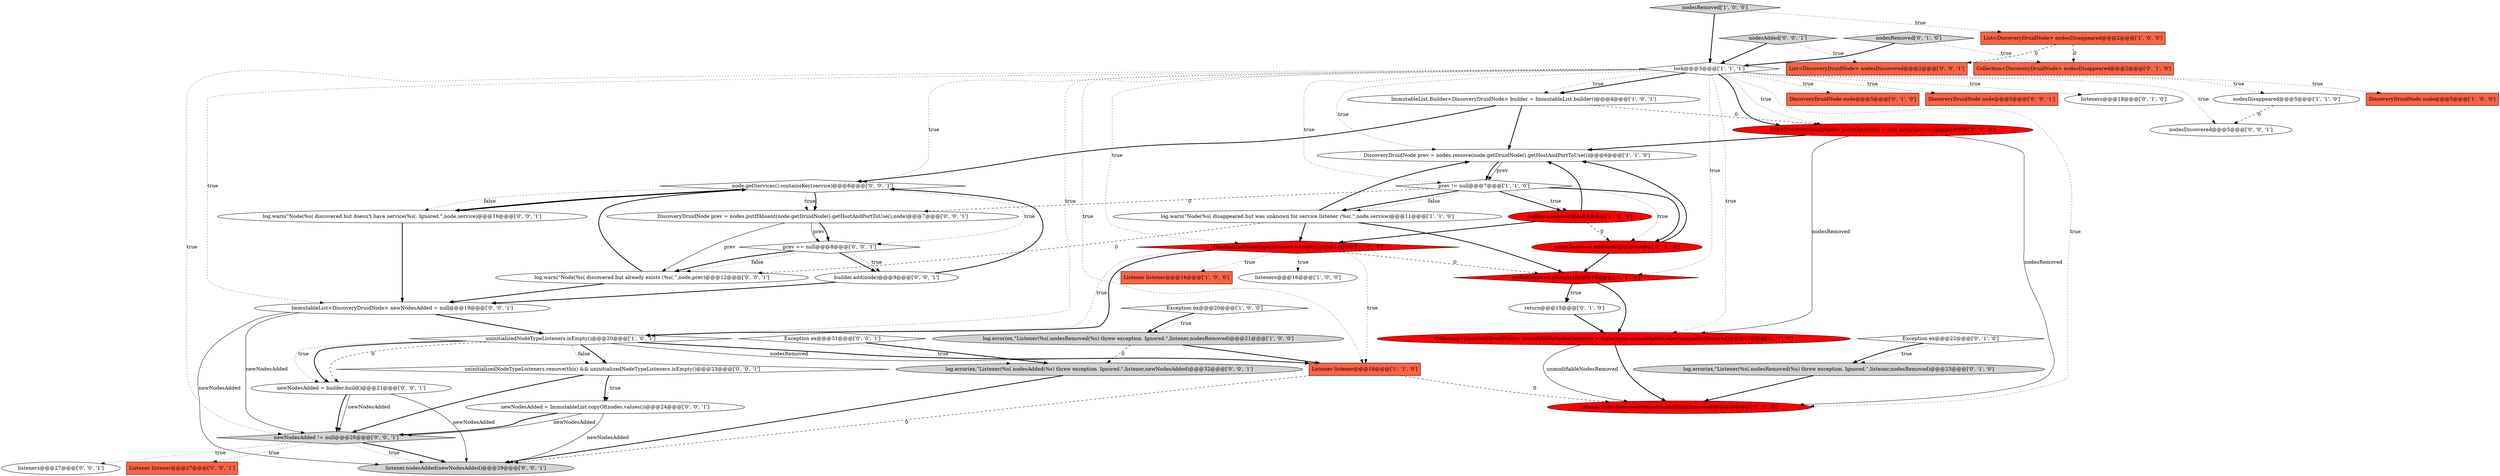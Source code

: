 digraph {
10 [style = filled, label = "log.error(ex,\"Listener(%s(.nodesRemoved(%s) threw exception. Ignored.\",listener,nodesRemoved)@@@21@@@['1', '0', '0']", fillcolor = lightgray, shape = ellipse image = "AAA0AAABBB1BBB"];
29 [style = filled, label = "uninitializedNodeTypeListeners.remove(this) && uninitializedNodeTypeListeners.isEmpty()@@@23@@@['0', '0', '1']", fillcolor = white, shape = diamond image = "AAA0AAABBB3BBB"];
37 [style = filled, label = "newNodesAdded = builder.build()@@@21@@@['0', '0', '1']", fillcolor = white, shape = ellipse image = "AAA0AAABBB3BBB"];
30 [style = filled, label = "listeners@@@27@@@['0', '0', '1']", fillcolor = white, shape = ellipse image = "AAA0AAABBB3BBB"];
22 [style = filled, label = "Exception ex@@@22@@@['0', '1', '0']", fillcolor = white, shape = diamond image = "AAA0AAABBB2BBB"];
44 [style = filled, label = "node.getServices().containsKey(service)@@@6@@@['0', '0', '1']", fillcolor = white, shape = diamond image = "AAA0AAABBB3BBB"];
6 [style = filled, label = "log.warn(\"Node(%s( disappeared but was unknown for service listener (%s(.\",node,service)@@@11@@@['1', '1', '0']", fillcolor = white, shape = ellipse image = "AAA0AAABBB1BBB"];
26 [style = filled, label = "DiscoveryDruidNode node@@@5@@@['0', '1', '0']", fillcolor = tomato, shape = box image = "AAA0AAABBB2BBB"];
46 [style = filled, label = "nodesAdded['0', '0', '1']", fillcolor = lightgray, shape = diamond image = "AAA0AAABBB3BBB"];
18 [style = filled, label = "Collection<DiscoveryDruidNode> nodesDisappeared@@@2@@@['0', '1', '0']", fillcolor = tomato, shape = box image = "AAA1AAABBB2BBB"];
4 [style = filled, label = "DiscoveryDruidNode prev = nodes.remove(node.getDruidNode().getHostAndPortToUse())@@@6@@@['1', '1', '0']", fillcolor = white, shape = ellipse image = "AAA0AAABBB1BBB"];
5 [style = filled, label = "builder.add(node)@@@8@@@['1', '0', '0']", fillcolor = red, shape = ellipse image = "AAA1AAABBB1BBB"];
31 [style = filled, label = "prev == null@@@8@@@['0', '0', '1']", fillcolor = white, shape = diamond image = "AAA0AAABBB3BBB"];
12 [style = filled, label = "Listener listener@@@16@@@['1', '0', '0']", fillcolor = tomato, shape = box image = "AAA0AAABBB1BBB"];
36 [style = filled, label = "newNodesAdded != null@@@26@@@['0', '0', '1']", fillcolor = lightgray, shape = diamond image = "AAA0AAABBB3BBB"];
45 [style = filled, label = "log.error(ex,\"Listener(%s(.nodesAdded(%s) threw exception. Ignored.\",listener,newNodesAdded)@@@32@@@['0', '0', '1']", fillcolor = lightgray, shape = ellipse image = "AAA0AAABBB3BBB"];
2 [style = filled, label = "Exception ex@@@20@@@['1', '0', '0']", fillcolor = white, shape = diamond image = "AAA0AAABBB1BBB"];
39 [style = filled, label = "Listener listener@@@27@@@['0', '0', '1']", fillcolor = tomato, shape = box image = "AAA0AAABBB3BBB"];
7 [style = filled, label = "ImmutableList.Builder<DiscoveryDruidNode> builder = ImmutableList.builder()@@@4@@@['1', '0', '1']", fillcolor = white, shape = ellipse image = "AAA0AAABBB1BBB"];
34 [style = filled, label = "DiscoveryDruidNode node@@@5@@@['0', '0', '1']", fillcolor = tomato, shape = box image = "AAA0AAABBB3BBB"];
1 [style = filled, label = "List<DiscoveryDruidNode> nodesDisappeared@@@2@@@['1', '0', '0']", fillcolor = tomato, shape = box image = "AAA1AAABBB1BBB"];
9 [style = filled, label = "lock@@@3@@@['1', '1', '1']", fillcolor = white, shape = diamond image = "AAA0AAABBB1BBB"];
17 [style = filled, label = "listeners@@@18@@@['0', '1', '0']", fillcolor = white, shape = ellipse image = "AAA0AAABBB2BBB"];
19 [style = filled, label = "Collection<DiscoveryDruidNode> unmodifiableNodesRemoved = Collections.unmodifiableCollection(nodesRemoved)@@@17@@@['0', '1', '0']", fillcolor = red, shape = ellipse image = "AAA1AAABBB2BBB"];
38 [style = filled, label = "builder.add(node)@@@9@@@['0', '0', '1']", fillcolor = white, shape = ellipse image = "AAA0AAABBB3BBB"];
14 [style = filled, label = "nodesDisappeared@@@5@@@['1', '1', '0']", fillcolor = white, shape = ellipse image = "AAA0AAABBB1BBB"];
11 [style = filled, label = "uninitializedNodeTypeListeners.isEmpty()@@@20@@@['1', '0', '1']", fillcolor = white, shape = diamond image = "AAA0AAABBB1BBB"];
13 [style = filled, label = "DiscoveryDruidNode node@@@5@@@['1', '0', '0']", fillcolor = tomato, shape = box image = "AAA0AAABBB1BBB"];
24 [style = filled, label = "log.error(ex,\"Listener(%s(.nodesRemoved(%s) threw exception. Ignored.\",listener,nodesRemoved)@@@23@@@['0', '1', '0']", fillcolor = lightgray, shape = ellipse image = "AAA0AAABBB2BBB"];
23 [style = filled, label = "return@@@15@@@['0', '1', '0']", fillcolor = white, shape = ellipse image = "AAA0AAABBB2BBB"];
28 [style = filled, label = "nodesRemoved.add(node)@@@8@@@['0', '1', '0']", fillcolor = red, shape = ellipse image = "AAA1AAABBB2BBB"];
48 [style = filled, label = "nodesDiscovered@@@5@@@['0', '0', '1']", fillcolor = white, shape = ellipse image = "AAA0AAABBB3BBB"];
0 [style = filled, label = "nodesRemoved['1', '0', '0']", fillcolor = lightgray, shape = diamond image = "AAA0AAABBB1BBB"];
32 [style = filled, label = "log.warn(\"Node(%s( discovered but already exists (%s(.\",node,prev)@@@12@@@['0', '0', '1']", fillcolor = white, shape = ellipse image = "AAA0AAABBB3BBB"];
35 [style = filled, label = "newNodesAdded = ImmutableList.copyOf(nodes.values())@@@24@@@['0', '0', '1']", fillcolor = white, shape = ellipse image = "AAA0AAABBB3BBB"];
41 [style = filled, label = "List<DiscoveryDruidNode> nodesDiscovered@@@2@@@['0', '0', '1']", fillcolor = tomato, shape = box image = "AAA0AAABBB3BBB"];
40 [style = filled, label = "listener.nodesAdded(newNodesAdded)@@@29@@@['0', '0', '1']", fillcolor = lightgray, shape = ellipse image = "AAA0AAABBB3BBB"];
43 [style = filled, label = "Exception ex@@@31@@@['0', '0', '1']", fillcolor = white, shape = diamond image = "AAA0AAABBB3BBB"];
47 [style = filled, label = "DiscoveryDruidNode prev = nodes.putIfAbsent(node.getDruidNode().getHostAndPortToUse(),node)@@@7@@@['0', '0', '1']", fillcolor = white, shape = ellipse image = "AAA0AAABBB3BBB"];
21 [style = filled, label = "nodesRemoved.isEmpty()@@@14@@@['0', '1', '0']", fillcolor = red, shape = diamond image = "AAA1AAABBB2BBB"];
25 [style = filled, label = "listener.nodesRemoved(unmodifiableNodesRemoved)@@@20@@@['0', '1', '0']", fillcolor = red, shape = ellipse image = "AAA1AAABBB2BBB"];
33 [style = filled, label = "ImmutableList<DiscoveryDruidNode> newNodesAdded = null@@@19@@@['0', '0', '1']", fillcolor = white, shape = ellipse image = "AAA0AAABBB3BBB"];
8 [style = filled, label = "Listener listener@@@18@@@['1', '1', '0']", fillcolor = tomato, shape = box image = "AAA0AAABBB1BBB"];
16 [style = filled, label = "listeners@@@16@@@['1', '0', '0']", fillcolor = white, shape = ellipse image = "AAA0AAABBB1BBB"];
27 [style = filled, label = "nodesRemoved['0', '1', '0']", fillcolor = lightgray, shape = diamond image = "AAA0AAABBB2BBB"];
20 [style = filled, label = "List<DiscoveryDruidNode> nodesRemoved = new ArrayList<>()@@@4@@@['0', '1', '0']", fillcolor = red, shape = ellipse image = "AAA1AAABBB2BBB"];
42 [style = filled, label = "log.warn(\"Node(%s( discovered but doesn't have service(%s(. Ignored.\",node,service)@@@16@@@['0', '0', '1']", fillcolor = white, shape = ellipse image = "AAA0AAABBB3BBB"];
3 [style = filled, label = "prev != null@@@7@@@['1', '1', '0']", fillcolor = white, shape = diamond image = "AAA0AAABBB1BBB"];
15 [style = filled, label = "uninitializedNodeTypeListeners.isEmpty()@@@14@@@['1', '0', '0']", fillcolor = red, shape = diamond image = "AAA1AAABBB1BBB"];
37->36 [style = solid, label="newNodesAdded"];
20->19 [style = solid, label="nodesRemoved"];
38->44 [style = bold, label=""];
4->3 [style = solid, label="prev"];
27->9 [style = bold, label=""];
11->29 [style = bold, label=""];
5->15 [style = bold, label=""];
7->20 [style = dashed, label="0"];
1->18 [style = dashed, label="0"];
33->36 [style = solid, label="newNodesAdded"];
9->7 [style = bold, label=""];
33->11 [style = bold, label=""];
3->5 [style = bold, label=""];
28->21 [style = bold, label=""];
42->44 [style = bold, label=""];
5->28 [style = dashed, label="0"];
15->8 [style = dotted, label="true"];
36->39 [style = dotted, label="true"];
15->11 [style = bold, label=""];
10->8 [style = bold, label=""];
21->23 [style = dotted, label="true"];
44->47 [style = dotted, label="true"];
9->48 [style = dotted, label="true"];
8->25 [style = dashed, label="0"];
9->15 [style = dotted, label="true"];
44->42 [style = dotted, label="false"];
19->25 [style = solid, label="unmodifiableNodesRemoved"];
27->18 [style = dotted, label="true"];
44->47 [style = bold, label=""];
2->10 [style = dotted, label="true"];
29->36 [style = bold, label=""];
4->3 [style = bold, label=""];
9->33 [style = dotted, label="true"];
31->32 [style = dotted, label="false"];
9->26 [style = dotted, label="true"];
11->37 [style = dotted, label="true"];
37->36 [style = bold, label=""];
21->19 [style = bold, label=""];
11->8 [style = solid, label="nodesRemoved"];
6->32 [style = dashed, label="0"];
11->37 [style = bold, label=""];
22->24 [style = dotted, label="true"];
36->40 [style = dotted, label="true"];
35->36 [style = solid, label="newNodesAdded"];
15->16 [style = dotted, label="true"];
9->21 [style = dotted, label="true"];
43->45 [style = bold, label=""];
19->25 [style = bold, label=""];
9->8 [style = dotted, label="true"];
6->4 [style = bold, label=""];
3->5 [style = dotted, label="true"];
47->31 [style = solid, label="prev"];
9->13 [style = dotted, label="true"];
9->4 [style = dotted, label="true"];
15->12 [style = dotted, label="true"];
11->8 [style = bold, label=""];
44->31 [style = dotted, label="true"];
29->35 [style = bold, label=""];
38->33 [style = bold, label=""];
9->3 [style = dotted, label="true"];
10->45 [style = dashed, label="0"];
7->44 [style = bold, label=""];
21->23 [style = bold, label=""];
44->42 [style = bold, label=""];
33->40 [style = solid, label="newNodesAdded"];
8->40 [style = dashed, label="0"];
36->40 [style = bold, label=""];
46->9 [style = bold, label=""];
6->21 [style = bold, label=""];
47->31 [style = bold, label=""];
31->32 [style = bold, label=""];
9->11 [style = dotted, label="true"];
3->6 [style = bold, label=""];
15->21 [style = dashed, label="0"];
9->20 [style = bold, label=""];
31->38 [style = bold, label=""];
7->4 [style = bold, label=""];
2->10 [style = bold, label=""];
32->33 [style = bold, label=""];
6->15 [style = bold, label=""];
9->44 [style = dotted, label="true"];
11->29 [style = dotted, label="false"];
3->28 [style = bold, label=""];
9->19 [style = dotted, label="true"];
24->25 [style = bold, label=""];
23->19 [style = bold, label=""];
5->4 [style = bold, label=""];
20->25 [style = solid, label="nodesRemoved"];
9->20 [style = dotted, label="true"];
37->40 [style = solid, label="newNodesAdded"];
15->11 [style = dotted, label="true"];
32->44 [style = bold, label=""];
35->40 [style = solid, label="newNodesAdded"];
9->7 [style = dotted, label="true"];
36->30 [style = dotted, label="true"];
45->40 [style = bold, label=""];
0->1 [style = dotted, label="true"];
3->28 [style = dotted, label="true"];
0->9 [style = bold, label=""];
14->48 [style = dashed, label="0"];
9->17 [style = dotted, label="true"];
9->36 [style = dotted, label="true"];
42->33 [style = bold, label=""];
1->41 [style = dashed, label="0"];
46->41 [style = dotted, label="true"];
9->14 [style = dotted, label="true"];
9->25 [style = dotted, label="true"];
20->4 [style = bold, label=""];
47->32 [style = solid, label="prev"];
3->6 [style = dotted, label="false"];
9->34 [style = dotted, label="true"];
43->45 [style = dotted, label="true"];
31->38 [style = dotted, label="true"];
11->37 [style = dashed, label="0"];
22->24 [style = bold, label=""];
35->36 [style = bold, label=""];
29->35 [style = dotted, label="true"];
28->4 [style = bold, label=""];
3->47 [style = dashed, label="0"];
}
